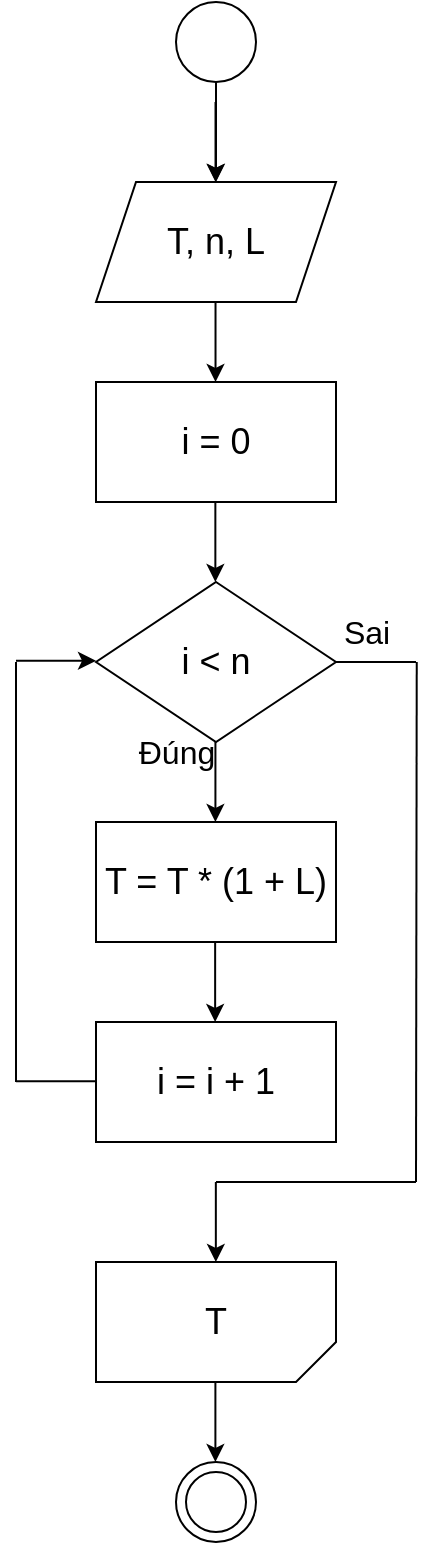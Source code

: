 <mxfile version="22.0.0" type="device">
  <diagram name="Page-1" id="LFoEJDrIkROvghh7rp6-">
    <mxGraphModel dx="1050" dy="534" grid="1" gridSize="10" guides="1" tooltips="1" connect="1" arrows="1" fold="1" page="1" pageScale="1" pageWidth="827" pageHeight="1169" math="0" shadow="0">
      <root>
        <mxCell id="0" />
        <mxCell id="1" parent="0" />
        <mxCell id="md_hEC9lvGqwlU5XeiMO-130" value="" style="edgeStyle=orthogonalEdgeStyle;rounded=0;orthogonalLoop=1;jettySize=auto;html=1;" parent="1" source="md_hEC9lvGqwlU5XeiMO-1" target="md_hEC9lvGqwlU5XeiMO-2" edge="1">
          <mxGeometry relative="1" as="geometry" />
        </mxCell>
        <mxCell id="md_hEC9lvGqwlU5XeiMO-1" value="" style="ellipse;whiteSpace=wrap;html=1;aspect=fixed;" parent="1" vertex="1">
          <mxGeometry x="240" y="40" width="40" height="40" as="geometry" />
        </mxCell>
        <mxCell id="md_hEC9lvGqwlU5XeiMO-2" value="&lt;font style=&quot;font-size: 18px;&quot;&gt;T, n, L&lt;/font&gt;" style="shape=parallelogram;perimeter=parallelogramPerimeter;whiteSpace=wrap;html=1;fixedSize=1;" parent="1" vertex="1">
          <mxGeometry x="200" y="130" width="120" height="60" as="geometry" />
        </mxCell>
        <mxCell id="md_hEC9lvGqwlU5XeiMO-3" value="" style="endArrow=classic;html=1;rounded=0;" parent="1" edge="1">
          <mxGeometry width="50" height="50" relative="1" as="geometry">
            <mxPoint x="259.76" y="90" as="sourcePoint" />
            <mxPoint x="259.76" y="130" as="targetPoint" />
          </mxGeometry>
        </mxCell>
        <mxCell id="md_hEC9lvGqwlU5XeiMO-24" value="&lt;span style=&quot;font-size: 18px;&quot;&gt;i &amp;lt; n&lt;/span&gt;" style="rhombus;whiteSpace=wrap;html=1;" parent="1" vertex="1">
          <mxGeometry x="200" y="330" width="120" height="80" as="geometry" />
        </mxCell>
        <mxCell id="md_hEC9lvGqwlU5XeiMO-26" value="" style="endArrow=classic;html=1;rounded=0;" parent="1" edge="1">
          <mxGeometry width="50" height="50" relative="1" as="geometry">
            <mxPoint x="259.71" y="410" as="sourcePoint" />
            <mxPoint x="259.71" y="450" as="targetPoint" />
          </mxGeometry>
        </mxCell>
        <mxCell id="md_hEC9lvGqwlU5XeiMO-27" value="&lt;font size=&quot;3&quot;&gt;Sai&lt;/font&gt;" style="text;html=1;align=center;verticalAlign=middle;resizable=0;points=[];autosize=1;strokeColor=none;fillColor=none;" parent="1" vertex="1">
          <mxGeometry x="310" y="340" width="50" height="30" as="geometry" />
        </mxCell>
        <mxCell id="md_hEC9lvGqwlU5XeiMO-28" value="&lt;font size=&quot;3&quot;&gt;Đúng&lt;br&gt;&lt;/font&gt;" style="text;html=1;align=center;verticalAlign=middle;resizable=0;points=[];autosize=1;strokeColor=none;fillColor=none;" parent="1" vertex="1">
          <mxGeometry x="210" y="400" width="60" height="30" as="geometry" />
        </mxCell>
        <mxCell id="md_hEC9lvGqwlU5XeiMO-60" value="" style="ellipse;whiteSpace=wrap;html=1;aspect=fixed;" parent="1" vertex="1">
          <mxGeometry x="240" y="770" width="40" height="40" as="geometry" />
        </mxCell>
        <mxCell id="md_hEC9lvGqwlU5XeiMO-61" value="" style="ellipse;whiteSpace=wrap;html=1;aspect=fixed;" parent="1" vertex="1">
          <mxGeometry x="245" y="775" width="30" height="30" as="geometry" />
        </mxCell>
        <mxCell id="md_hEC9lvGqwlU5XeiMO-116" value="&lt;font style=&quot;font-size: 18px;&quot;&gt;T&lt;br&gt;&lt;/font&gt;" style="shape=card;whiteSpace=wrap;html=1;flipH=1;flipV=1;size=20;" parent="1" vertex="1">
          <mxGeometry x="200" y="670" width="120" height="60" as="geometry" />
        </mxCell>
        <mxCell id="md_hEC9lvGqwlU5XeiMO-125" value="" style="endArrow=none;html=1;rounded=0;" parent="1" edge="1">
          <mxGeometry width="50" height="50" relative="1" as="geometry">
            <mxPoint x="160" y="579.57" as="sourcePoint" />
            <mxPoint x="200" y="579.57" as="targetPoint" />
          </mxGeometry>
        </mxCell>
        <mxCell id="md_hEC9lvGqwlU5XeiMO-126" value="" style="endArrow=none;html=1;rounded=0;" parent="1" edge="1">
          <mxGeometry width="50" height="50" relative="1" as="geometry">
            <mxPoint x="160" y="370" as="sourcePoint" />
            <mxPoint x="160" y="580" as="targetPoint" />
          </mxGeometry>
        </mxCell>
        <mxCell id="md_hEC9lvGqwlU5XeiMO-129" value="&lt;font style=&quot;font-size: 18px;&quot;&gt;i = 0&lt;/font&gt;" style="rounded=0;whiteSpace=wrap;html=1;" parent="1" vertex="1">
          <mxGeometry x="200" y="230" width="120" height="60" as="geometry" />
        </mxCell>
        <mxCell id="md_hEC9lvGqwlU5XeiMO-131" value="" style="endArrow=classic;html=1;rounded=0;" parent="1" edge="1">
          <mxGeometry width="50" height="50" relative="1" as="geometry">
            <mxPoint x="259.76" y="190" as="sourcePoint" />
            <mxPoint x="259.76" y="230" as="targetPoint" />
          </mxGeometry>
        </mxCell>
        <mxCell id="md_hEC9lvGqwlU5XeiMO-134" value="" style="endArrow=classic;html=1;rounded=0;" parent="1" edge="1">
          <mxGeometry width="50" height="50" relative="1" as="geometry">
            <mxPoint x="259.68" y="290" as="sourcePoint" />
            <mxPoint x="259.68" y="330" as="targetPoint" />
          </mxGeometry>
        </mxCell>
        <mxCell id="md_hEC9lvGqwlU5XeiMO-138" value="&lt;font style=&quot;font-size: 18px;&quot;&gt;T = T * (1 + L)&lt;/font&gt;" style="rounded=0;whiteSpace=wrap;html=1;" parent="1" vertex="1">
          <mxGeometry x="200" y="450" width="120" height="60" as="geometry" />
        </mxCell>
        <mxCell id="md_hEC9lvGqwlU5XeiMO-139" value="" style="endArrow=classic;html=1;rounded=0;" parent="1" edge="1">
          <mxGeometry width="50" height="50" relative="1" as="geometry">
            <mxPoint x="160" y="369.38" as="sourcePoint" />
            <mxPoint x="200" y="369.38" as="targetPoint" />
          </mxGeometry>
        </mxCell>
        <mxCell id="md_hEC9lvGqwlU5XeiMO-140" value="" style="endArrow=none;html=1;rounded=0;" parent="1" edge="1">
          <mxGeometry width="50" height="50" relative="1" as="geometry">
            <mxPoint x="360" y="630" as="sourcePoint" />
            <mxPoint x="360.37" y="370" as="targetPoint" />
          </mxGeometry>
        </mxCell>
        <mxCell id="md_hEC9lvGqwlU5XeiMO-141" value="" style="endArrow=none;html=1;rounded=0;" parent="1" edge="1">
          <mxGeometry width="50" height="50" relative="1" as="geometry">
            <mxPoint x="260" y="630" as="sourcePoint" />
            <mxPoint x="360" y="630" as="targetPoint" />
          </mxGeometry>
        </mxCell>
        <mxCell id="md_hEC9lvGqwlU5XeiMO-144" value="" style="endArrow=classic;html=1;rounded=0;" parent="1" edge="1">
          <mxGeometry width="50" height="50" relative="1" as="geometry">
            <mxPoint x="259.92" y="630" as="sourcePoint" />
            <mxPoint x="259.92" y="670" as="targetPoint" />
          </mxGeometry>
        </mxCell>
        <mxCell id="md_hEC9lvGqwlU5XeiMO-145" value="" style="endArrow=classic;html=1;rounded=0;" parent="1" edge="1">
          <mxGeometry width="50" height="50" relative="1" as="geometry">
            <mxPoint x="259.7" y="730" as="sourcePoint" />
            <mxPoint x="259.7" y="770" as="targetPoint" />
          </mxGeometry>
        </mxCell>
        <mxCell id="md_hEC9lvGqwlU5XeiMO-146" value="" style="endArrow=classic;html=1;rounded=0;" parent="1" edge="1">
          <mxGeometry width="50" height="50" relative="1" as="geometry">
            <mxPoint x="259.57" y="510" as="sourcePoint" />
            <mxPoint x="259.57" y="550" as="targetPoint" />
          </mxGeometry>
        </mxCell>
        <mxCell id="md_hEC9lvGqwlU5XeiMO-147" value="&lt;font style=&quot;font-size: 18px;&quot;&gt;i = i + 1&lt;/font&gt;" style="rounded=0;whiteSpace=wrap;html=1;" parent="1" vertex="1">
          <mxGeometry x="200" y="550" width="120" height="60" as="geometry" />
        </mxCell>
        <mxCell id="md_hEC9lvGqwlU5XeiMO-150" value="" style="endArrow=none;html=1;rounded=0;exitX=1;exitY=0.5;exitDx=0;exitDy=0;" parent="1" source="md_hEC9lvGqwlU5XeiMO-24" edge="1">
          <mxGeometry width="50" height="50" relative="1" as="geometry">
            <mxPoint x="340" y="370" as="sourcePoint" />
            <mxPoint x="360" y="370" as="targetPoint" />
          </mxGeometry>
        </mxCell>
      </root>
    </mxGraphModel>
  </diagram>
</mxfile>
